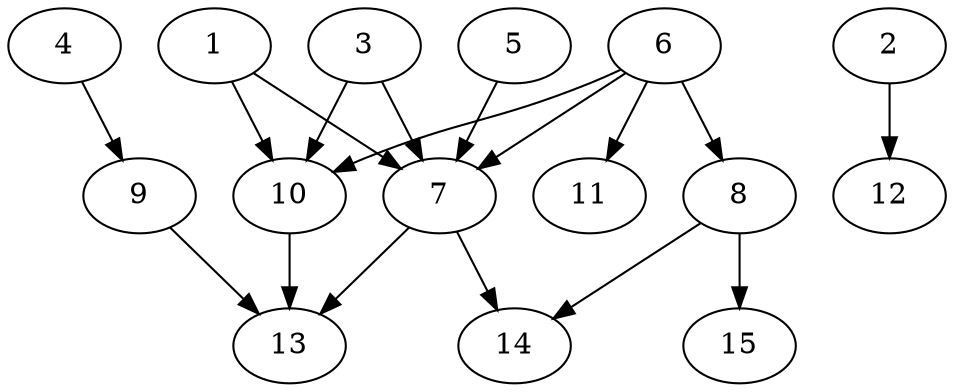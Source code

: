 // DAG automatically generated by daggen at Thu Oct  3 13:59:26 2019
// ./daggen --dot -n 15 --ccr 0.5 --fat 0.7 --regular 0.7 --density 0.6 --mindata 5242880 --maxdata 52428800 
digraph G {
  1 [size="100564992", alpha="0.04", expect_size="50282496"] 
  1 -> 7 [size ="50282496"]
  1 -> 10 [size ="50282496"]
  2 [size="25905152", alpha="0.12", expect_size="12952576"] 
  2 -> 12 [size ="12952576"]
  3 [size="50247680", alpha="0.08", expect_size="25123840"] 
  3 -> 7 [size ="25123840"]
  3 -> 10 [size ="25123840"]
  4 [size="97081344", alpha="0.01", expect_size="48540672"] 
  4 -> 9 [size ="48540672"]
  5 [size="72646656", alpha="0.13", expect_size="36323328"] 
  5 -> 7 [size ="36323328"]
  6 [size="11110400", alpha="0.00", expect_size="5555200"] 
  6 -> 7 [size ="5555200"]
  6 -> 8 [size ="5555200"]
  6 -> 10 [size ="5555200"]
  6 -> 11 [size ="5555200"]
  7 [size="16603136", alpha="0.19", expect_size="8301568"] 
  7 -> 13 [size ="8301568"]
  7 -> 14 [size ="8301568"]
  8 [size="54548480", alpha="0.01", expect_size="27274240"] 
  8 -> 14 [size ="27274240"]
  8 -> 15 [size ="27274240"]
  9 [size="87420928", alpha="0.07", expect_size="43710464"] 
  9 -> 13 [size ="43710464"]
  10 [size="81807360", alpha="0.19", expect_size="40903680"] 
  10 -> 13 [size ="40903680"]
  11 [size="88555520", alpha="0.12", expect_size="44277760"] 
  12 [size="11399168", alpha="0.05", expect_size="5699584"] 
  13 [size="66842624", alpha="0.09", expect_size="33421312"] 
  14 [size="10518528", alpha="0.18", expect_size="5259264"] 
  15 [size="16943104", alpha="0.13", expect_size="8471552"] 
}
